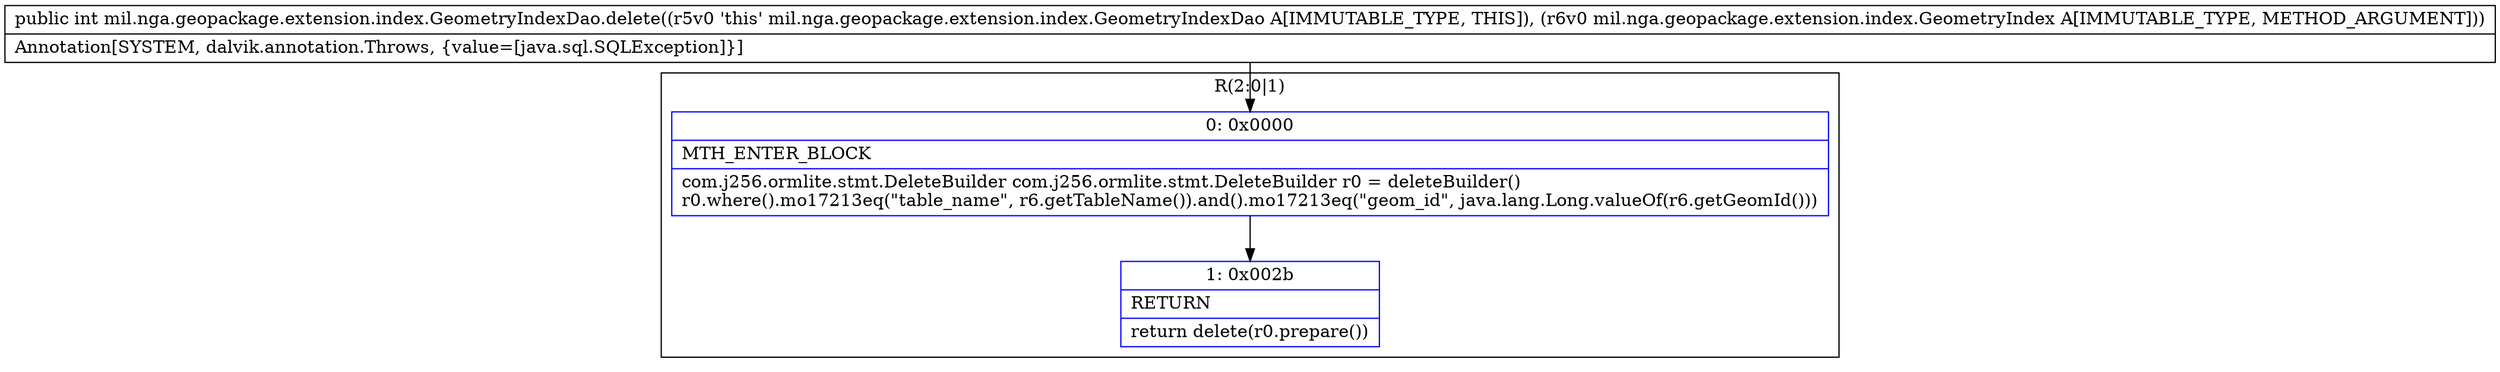 digraph "CFG formil.nga.geopackage.extension.index.GeometryIndexDao.delete(Lmil\/nga\/geopackage\/extension\/index\/GeometryIndex;)I" {
subgraph cluster_Region_172916298 {
label = "R(2:0|1)";
node [shape=record,color=blue];
Node_0 [shape=record,label="{0\:\ 0x0000|MTH_ENTER_BLOCK\l|com.j256.ormlite.stmt.DeleteBuilder com.j256.ormlite.stmt.DeleteBuilder r0 = deleteBuilder()\lr0.where().mo17213eq(\"table_name\", r6.getTableName()).and().mo17213eq(\"geom_id\", java.lang.Long.valueOf(r6.getGeomId()))\l}"];
Node_1 [shape=record,label="{1\:\ 0x002b|RETURN\l|return delete(r0.prepare())\l}"];
}
MethodNode[shape=record,label="{public int mil.nga.geopackage.extension.index.GeometryIndexDao.delete((r5v0 'this' mil.nga.geopackage.extension.index.GeometryIndexDao A[IMMUTABLE_TYPE, THIS]), (r6v0 mil.nga.geopackage.extension.index.GeometryIndex A[IMMUTABLE_TYPE, METHOD_ARGUMENT]))  | Annotation[SYSTEM, dalvik.annotation.Throws, \{value=[java.sql.SQLException]\}]\l}"];
MethodNode -> Node_0;
Node_0 -> Node_1;
}

